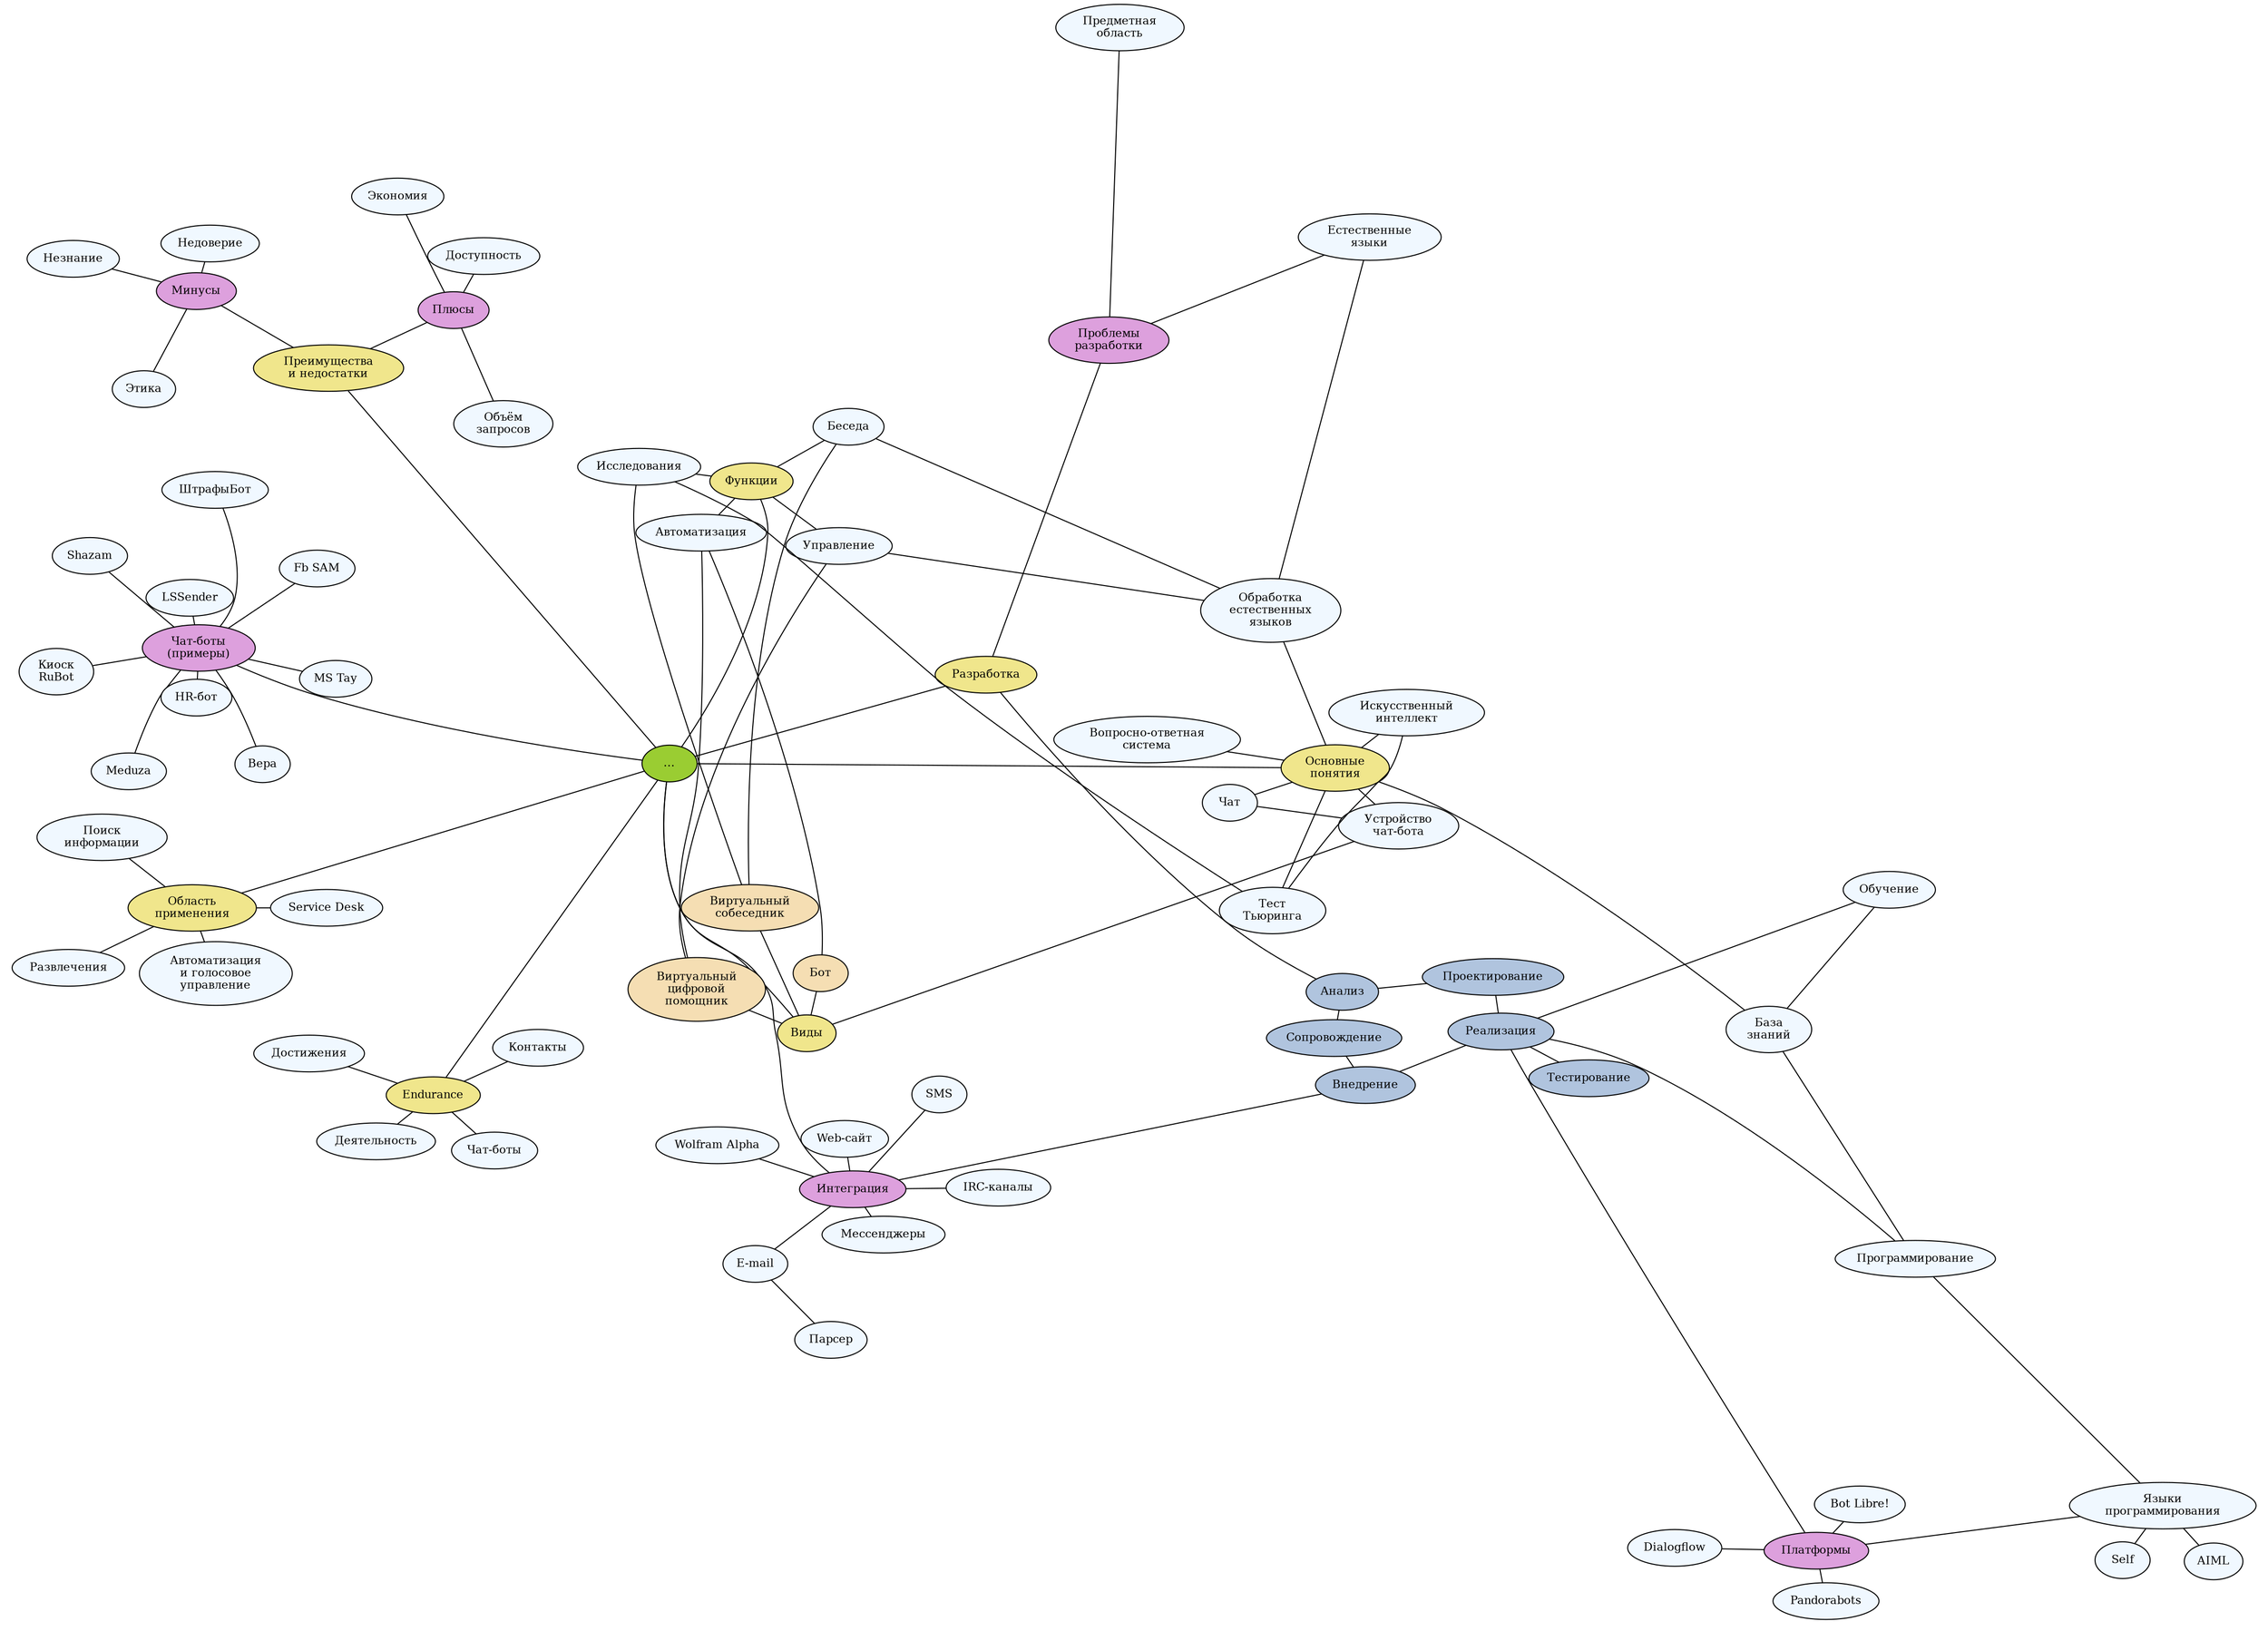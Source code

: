 graph semantics {

// Configuration

graph [
center = true,
charset = "UTF-8",
label = "",
labelloc = "t",
labeljust = "c",
fontsize = 13,
style = invis,
layout = fdp,
splines = true
];

node [
fontsize = 11,
style = filled,
fillcolor = AliceBlue
];

edge [
style = solid
];

// Nodes

all [label = "..." fillcolor = YellowGreen];
examples [label = "Чат-боты\n(примеры)" fillcolor = Plum];

basics [label = "Основные\nпонятия" fillcolor = Khaki];
types [label = "Виды" fillcolor = Khaki];
functions [label = "Функции" fillcolor = Khaki];
development [label = "Разработка" fillcolor = Khaki];
benefits [label = "Преимущества\nи недостатки" fillcolor = Khaki];
applications [label = "Область\nприменения" fillcolor = Khaki];
endurance [label = "Endurance" fillcolor = Khaki];

talk [label = "Беседа"];
automation [label = "Автоматизация"];
control [label = "Управление"];
research [label = "Исследования"];

ibot [label = "Бот" fillcolor = Wheat];
chatbot [label = "Виртуальный\nсобеседник" fillcolor = Wheat];
VDA [label = "Виртуальный\nцифровой\nпомощник" fillcolor = Wheat];

knowledge_base [label = "База\nзнаний"];
AI [label = "Искусственный\nинтеллект"];
NLP [label = "Обработка\nестественных\nязыков"];
principles [label = "Устройство\nчат-бота"];

issues [label = "Проблемы\nразработки" fillcolor = Plum];
integration [label = "Интеграция" fillcolor = Plum];
platforms [label = "Платформы" fillcolor = Plum];

pros [label = "Плюсы" fillcolor = Plum];
cons [label = "Минусы" fillcolor = Plum];

analysis [label = "Анализ" fillcolor = LightSteelBlue];
planning [label = "Проектирование" fillcolor = LightSteelBlue];
implementation [label = "Реализация" fillcolor = LightSteelBlue];
testing [label = "Тестирование" fillcolor = LightSteelBlue];
deployment [label = "Внедрение" fillcolor = LightSteelBlue];
maintenance [label = "Сопровождение" fillcolor = LightSteelBlue];

coding [label = "Программирование"];
training [label = "Обучение"];
languages [label = "Языки\nпрограммирования"];
turing [label = "Тест\nТьюринга"];

// Edges

all -- basics;
all -- types;
all -- functions;
all -- examples;
all -- development;
all -- integration;
all -- benefits;
all -- applications;
all -- endurance;

subgraph cluster_benefits {
    benefits -- pros;
    benefits -- cons;

    pros -- "Объём\nзапросов";
    pros -- "Доступность";
    pros -- "Экономия";

    cons -- "Недоверие";
    cons -- "Незнание";
    cons -- "Этика";
};

subgraph cluster_basics {
    basics -- AI;
    basics -- NLP;
    basics -- principles;

    //basics -- chatbot;
    //basics -- ibot;
    basics -- "Вопросно-ответная\nсистема";
    basics -- turing;
    basics -- "Чат";
};
basics -- knowledge_base;

principles -- "Чат";
AI -- turing;
research -- turing;
//AI -- chatbot;

subgraph cluster_examples {
    examples -- "Meduza";
    examples -- "Fb SAM";
    examples -- "Shazam";
    examples -- "HR-бот";
    examples -- "ШтрафыБот";
    examples -- "Вера";
    examples -- "Киоск\nRuBot";
    examples -- "LSSender";
    examples -- "MS Tay";
};

subgraph cluster_types {
    types -- chatbot;
    types -- ibot;
    types -- VDA;
    //types -- functions;
};

subgraph cluster_functions {
    functions -- talk;
    functions -- automation;
    functions -- control;
    functions -- research;
};

talk -- chatbot;
automation -- ibot;
automation -- VDA;
control -- VDA;
research -- chatbot;

types -- principles;

NLP -- control;
NLP -- talk;

development -- analysis;
//development -- planning;
//development -- implementation;
//development -- testing;
//development -- deployment;
//development -- maintenance;
development -- issues;
//issues -- NLP;
issues -- "Предметная\nобласть";
issues -- "Естественные\nязыки";
"Естественные\nязыки" -- NLP;

// Development cycle
subgraph cluster_development {
    //all -- development;
    maintenance -- analysis;
    analysis -- planning;
    planning -- implementation;
    implementation -- testing;
    implementation -- deployment;
    deployment -- maintenance;
};

implementation -- coding;
implementation -- platforms;
implementation -- training;

training -- knowledge_base;
coding -- knowledge_base;

coding -- languages;
platforms -- languages;

subgraph cluster_languages {
    languages -- "AIML";
    languages -- "Self";
};

deployment -- integration;
//deployment -- platforms;

subgraph cluster_platforms {
    platforms -- "Bot Libre!";
    platforms -- "Pandorabots";
    platforms -- "Dialogflow";
};

subgraph cluster_integration {
    integration -- "Мессенджеры";
    integration -- "E-mail";
    integration -- "SMS";
    integration -- "Web-сайт";
    integration -- "Wolfram Alpha";
    integration -- "IRC-каналы";
    "E-mail" -- "Парсер";
};

subgraph cluster_applications {
    //applications -- deployment;
    applications -- "Развлечения";
    applications -- "Service Desk";
    applications -- "Поиск\nинформации";
    applications -- "Автоматизация\nи голосовое\nуправление";
};

subgraph cluster_endurance {
    endurance -- "Чат-боты";
    endurance -- "Деятельность";
    endurance -- "Достижения";
    endurance -- "Контакты";
};
}

// vim: si et ts=4 sw=4:
